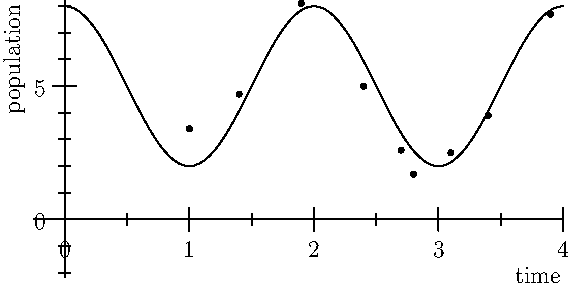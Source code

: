 size(10cm,5cm,IgnoreAspect);
import graph;
yaxis("population",Ticks());
xaxis("time",Ticks());
dot((1,3.4));
dot((1.4,4.7));
dot((1.9,8.1));
dot((2.4,5));
dot((2.7,2.6));
dot((2.8,1.7));
dot((3.1,2.5));
dot((3.4,3.9));
dot((3.9,7.7));
real f(real x) {return 3*cos(pi*x)+5;}
draw(graph(f,0,4));
